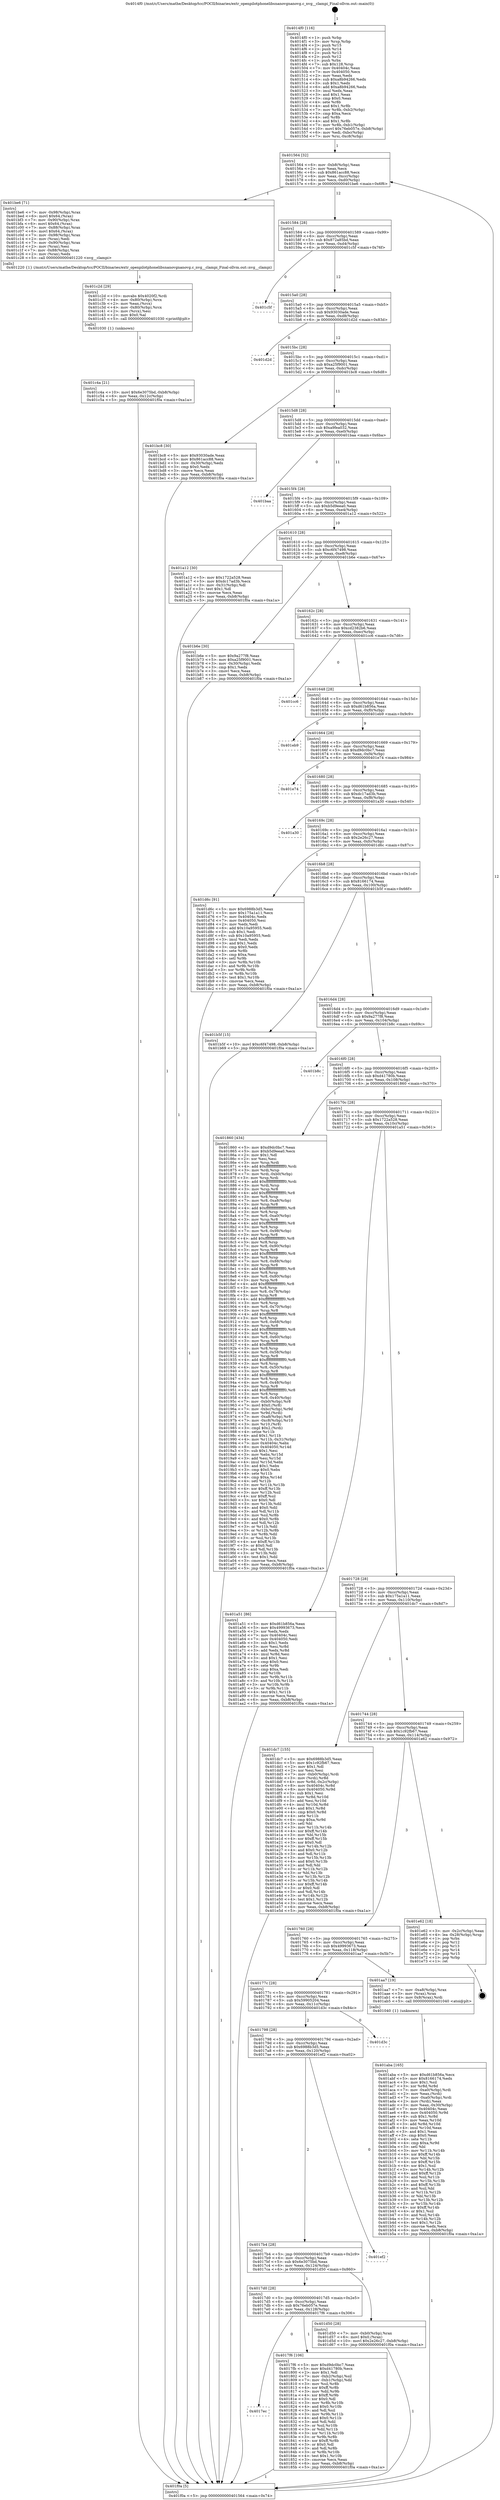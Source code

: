 digraph "0x4014f0" {
  label = "0x4014f0 (/mnt/c/Users/mathe/Desktop/tcc/POCII/binaries/extr_openpilotphonelibsnanovgnanovg.c_nvg__clampi_Final-ollvm.out::main(0))"
  labelloc = "t"
  node[shape=record]

  Entry [label="",width=0.3,height=0.3,shape=circle,fillcolor=black,style=filled]
  "0x401564" [label="{
     0x401564 [32]\l
     | [instrs]\l
     &nbsp;&nbsp;0x401564 \<+6\>: mov -0xb8(%rbp),%eax\l
     &nbsp;&nbsp;0x40156a \<+2\>: mov %eax,%ecx\l
     &nbsp;&nbsp;0x40156c \<+6\>: sub $0x861acc88,%ecx\l
     &nbsp;&nbsp;0x401572 \<+6\>: mov %eax,-0xcc(%rbp)\l
     &nbsp;&nbsp;0x401578 \<+6\>: mov %ecx,-0xd0(%rbp)\l
     &nbsp;&nbsp;0x40157e \<+6\>: je 0000000000401be6 \<main+0x6f6\>\l
  }"]
  "0x401be6" [label="{
     0x401be6 [71]\l
     | [instrs]\l
     &nbsp;&nbsp;0x401be6 \<+7\>: mov -0x98(%rbp),%rax\l
     &nbsp;&nbsp;0x401bed \<+6\>: movl $0x64,(%rax)\l
     &nbsp;&nbsp;0x401bf3 \<+7\>: mov -0x90(%rbp),%rax\l
     &nbsp;&nbsp;0x401bfa \<+6\>: movl $0x64,(%rax)\l
     &nbsp;&nbsp;0x401c00 \<+7\>: mov -0x88(%rbp),%rax\l
     &nbsp;&nbsp;0x401c07 \<+6\>: movl $0x64,(%rax)\l
     &nbsp;&nbsp;0x401c0d \<+7\>: mov -0x98(%rbp),%rax\l
     &nbsp;&nbsp;0x401c14 \<+2\>: mov (%rax),%edi\l
     &nbsp;&nbsp;0x401c16 \<+7\>: mov -0x90(%rbp),%rax\l
     &nbsp;&nbsp;0x401c1d \<+2\>: mov (%rax),%esi\l
     &nbsp;&nbsp;0x401c1f \<+7\>: mov -0x88(%rbp),%rax\l
     &nbsp;&nbsp;0x401c26 \<+2\>: mov (%rax),%edx\l
     &nbsp;&nbsp;0x401c28 \<+5\>: call 0000000000401220 \<nvg__clampi\>\l
     | [calls]\l
     &nbsp;&nbsp;0x401220 \{1\} (/mnt/c/Users/mathe/Desktop/tcc/POCII/binaries/extr_openpilotphonelibsnanovgnanovg.c_nvg__clampi_Final-ollvm.out::nvg__clampi)\l
  }"]
  "0x401584" [label="{
     0x401584 [28]\l
     | [instrs]\l
     &nbsp;&nbsp;0x401584 \<+5\>: jmp 0000000000401589 \<main+0x99\>\l
     &nbsp;&nbsp;0x401589 \<+6\>: mov -0xcc(%rbp),%eax\l
     &nbsp;&nbsp;0x40158f \<+5\>: sub $0x872a85bd,%eax\l
     &nbsp;&nbsp;0x401594 \<+6\>: mov %eax,-0xd4(%rbp)\l
     &nbsp;&nbsp;0x40159a \<+6\>: je 0000000000401c5f \<main+0x76f\>\l
  }"]
  Exit [label="",width=0.3,height=0.3,shape=circle,fillcolor=black,style=filled,peripheries=2]
  "0x401c5f" [label="{
     0x401c5f\l
  }", style=dashed]
  "0x4015a0" [label="{
     0x4015a0 [28]\l
     | [instrs]\l
     &nbsp;&nbsp;0x4015a0 \<+5\>: jmp 00000000004015a5 \<main+0xb5\>\l
     &nbsp;&nbsp;0x4015a5 \<+6\>: mov -0xcc(%rbp),%eax\l
     &nbsp;&nbsp;0x4015ab \<+5\>: sub $0x93030ade,%eax\l
     &nbsp;&nbsp;0x4015b0 \<+6\>: mov %eax,-0xd8(%rbp)\l
     &nbsp;&nbsp;0x4015b6 \<+6\>: je 0000000000401d2d \<main+0x83d\>\l
  }"]
  "0x401c4a" [label="{
     0x401c4a [21]\l
     | [instrs]\l
     &nbsp;&nbsp;0x401c4a \<+10\>: movl $0x6e3075bd,-0xb8(%rbp)\l
     &nbsp;&nbsp;0x401c54 \<+6\>: mov %eax,-0x12c(%rbp)\l
     &nbsp;&nbsp;0x401c5a \<+5\>: jmp 0000000000401f0a \<main+0xa1a\>\l
  }"]
  "0x401d2d" [label="{
     0x401d2d\l
  }", style=dashed]
  "0x4015bc" [label="{
     0x4015bc [28]\l
     | [instrs]\l
     &nbsp;&nbsp;0x4015bc \<+5\>: jmp 00000000004015c1 \<main+0xd1\>\l
     &nbsp;&nbsp;0x4015c1 \<+6\>: mov -0xcc(%rbp),%eax\l
     &nbsp;&nbsp;0x4015c7 \<+5\>: sub $0xa25f9001,%eax\l
     &nbsp;&nbsp;0x4015cc \<+6\>: mov %eax,-0xdc(%rbp)\l
     &nbsp;&nbsp;0x4015d2 \<+6\>: je 0000000000401bc8 \<main+0x6d8\>\l
  }"]
  "0x401c2d" [label="{
     0x401c2d [29]\l
     | [instrs]\l
     &nbsp;&nbsp;0x401c2d \<+10\>: movabs $0x4020f2,%rdi\l
     &nbsp;&nbsp;0x401c37 \<+4\>: mov -0x80(%rbp),%rcx\l
     &nbsp;&nbsp;0x401c3b \<+2\>: mov %eax,(%rcx)\l
     &nbsp;&nbsp;0x401c3d \<+4\>: mov -0x80(%rbp),%rcx\l
     &nbsp;&nbsp;0x401c41 \<+2\>: mov (%rcx),%esi\l
     &nbsp;&nbsp;0x401c43 \<+2\>: mov $0x0,%al\l
     &nbsp;&nbsp;0x401c45 \<+5\>: call 0000000000401030 \<printf@plt\>\l
     | [calls]\l
     &nbsp;&nbsp;0x401030 \{1\} (unknown)\l
  }"]
  "0x401bc8" [label="{
     0x401bc8 [30]\l
     | [instrs]\l
     &nbsp;&nbsp;0x401bc8 \<+5\>: mov $0x93030ade,%eax\l
     &nbsp;&nbsp;0x401bcd \<+5\>: mov $0x861acc88,%ecx\l
     &nbsp;&nbsp;0x401bd2 \<+3\>: mov -0x30(%rbp),%edx\l
     &nbsp;&nbsp;0x401bd5 \<+3\>: cmp $0x0,%edx\l
     &nbsp;&nbsp;0x401bd8 \<+3\>: cmove %ecx,%eax\l
     &nbsp;&nbsp;0x401bdb \<+6\>: mov %eax,-0xb8(%rbp)\l
     &nbsp;&nbsp;0x401be1 \<+5\>: jmp 0000000000401f0a \<main+0xa1a\>\l
  }"]
  "0x4015d8" [label="{
     0x4015d8 [28]\l
     | [instrs]\l
     &nbsp;&nbsp;0x4015d8 \<+5\>: jmp 00000000004015dd \<main+0xed\>\l
     &nbsp;&nbsp;0x4015dd \<+6\>: mov -0xcc(%rbp),%eax\l
     &nbsp;&nbsp;0x4015e3 \<+5\>: sub $0xa9fea032,%eax\l
     &nbsp;&nbsp;0x4015e8 \<+6\>: mov %eax,-0xe0(%rbp)\l
     &nbsp;&nbsp;0x4015ee \<+6\>: je 0000000000401baa \<main+0x6ba\>\l
  }"]
  "0x401aba" [label="{
     0x401aba [165]\l
     | [instrs]\l
     &nbsp;&nbsp;0x401aba \<+5\>: mov $0xd61b856a,%ecx\l
     &nbsp;&nbsp;0x401abf \<+5\>: mov $0x8166174,%edx\l
     &nbsp;&nbsp;0x401ac4 \<+3\>: mov $0x1,%sil\l
     &nbsp;&nbsp;0x401ac7 \<+3\>: xor %r8d,%r8d\l
     &nbsp;&nbsp;0x401aca \<+7\>: mov -0xa0(%rbp),%rdi\l
     &nbsp;&nbsp;0x401ad1 \<+2\>: mov %eax,(%rdi)\l
     &nbsp;&nbsp;0x401ad3 \<+7\>: mov -0xa0(%rbp),%rdi\l
     &nbsp;&nbsp;0x401ada \<+2\>: mov (%rdi),%eax\l
     &nbsp;&nbsp;0x401adc \<+3\>: mov %eax,-0x30(%rbp)\l
     &nbsp;&nbsp;0x401adf \<+7\>: mov 0x40404c,%eax\l
     &nbsp;&nbsp;0x401ae6 \<+8\>: mov 0x404050,%r9d\l
     &nbsp;&nbsp;0x401aee \<+4\>: sub $0x1,%r8d\l
     &nbsp;&nbsp;0x401af2 \<+3\>: mov %eax,%r10d\l
     &nbsp;&nbsp;0x401af5 \<+3\>: add %r8d,%r10d\l
     &nbsp;&nbsp;0x401af8 \<+4\>: imul %r10d,%eax\l
     &nbsp;&nbsp;0x401afc \<+3\>: and $0x1,%eax\l
     &nbsp;&nbsp;0x401aff \<+3\>: cmp $0x0,%eax\l
     &nbsp;&nbsp;0x401b02 \<+4\>: sete %r11b\l
     &nbsp;&nbsp;0x401b06 \<+4\>: cmp $0xa,%r9d\l
     &nbsp;&nbsp;0x401b0a \<+3\>: setl %bl\l
     &nbsp;&nbsp;0x401b0d \<+3\>: mov %r11b,%r14b\l
     &nbsp;&nbsp;0x401b10 \<+4\>: xor $0xff,%r14b\l
     &nbsp;&nbsp;0x401b14 \<+3\>: mov %bl,%r15b\l
     &nbsp;&nbsp;0x401b17 \<+4\>: xor $0xff,%r15b\l
     &nbsp;&nbsp;0x401b1b \<+4\>: xor $0x1,%sil\l
     &nbsp;&nbsp;0x401b1f \<+3\>: mov %r14b,%r12b\l
     &nbsp;&nbsp;0x401b22 \<+4\>: and $0xff,%r12b\l
     &nbsp;&nbsp;0x401b26 \<+3\>: and %sil,%r11b\l
     &nbsp;&nbsp;0x401b29 \<+3\>: mov %r15b,%r13b\l
     &nbsp;&nbsp;0x401b2c \<+4\>: and $0xff,%r13b\l
     &nbsp;&nbsp;0x401b30 \<+3\>: and %sil,%bl\l
     &nbsp;&nbsp;0x401b33 \<+3\>: or %r11b,%r12b\l
     &nbsp;&nbsp;0x401b36 \<+3\>: or %bl,%r13b\l
     &nbsp;&nbsp;0x401b39 \<+3\>: xor %r13b,%r12b\l
     &nbsp;&nbsp;0x401b3c \<+3\>: or %r15b,%r14b\l
     &nbsp;&nbsp;0x401b3f \<+4\>: xor $0xff,%r14b\l
     &nbsp;&nbsp;0x401b43 \<+4\>: or $0x1,%sil\l
     &nbsp;&nbsp;0x401b47 \<+3\>: and %sil,%r14b\l
     &nbsp;&nbsp;0x401b4a \<+3\>: or %r14b,%r12b\l
     &nbsp;&nbsp;0x401b4d \<+4\>: test $0x1,%r12b\l
     &nbsp;&nbsp;0x401b51 \<+3\>: cmovne %edx,%ecx\l
     &nbsp;&nbsp;0x401b54 \<+6\>: mov %ecx,-0xb8(%rbp)\l
     &nbsp;&nbsp;0x401b5a \<+5\>: jmp 0000000000401f0a \<main+0xa1a\>\l
  }"]
  "0x401baa" [label="{
     0x401baa\l
  }", style=dashed]
  "0x4015f4" [label="{
     0x4015f4 [28]\l
     | [instrs]\l
     &nbsp;&nbsp;0x4015f4 \<+5\>: jmp 00000000004015f9 \<main+0x109\>\l
     &nbsp;&nbsp;0x4015f9 \<+6\>: mov -0xcc(%rbp),%eax\l
     &nbsp;&nbsp;0x4015ff \<+5\>: sub $0xb5d9eea0,%eax\l
     &nbsp;&nbsp;0x401604 \<+6\>: mov %eax,-0xe4(%rbp)\l
     &nbsp;&nbsp;0x40160a \<+6\>: je 0000000000401a12 \<main+0x522\>\l
  }"]
  "0x4014f0" [label="{
     0x4014f0 [116]\l
     | [instrs]\l
     &nbsp;&nbsp;0x4014f0 \<+1\>: push %rbp\l
     &nbsp;&nbsp;0x4014f1 \<+3\>: mov %rsp,%rbp\l
     &nbsp;&nbsp;0x4014f4 \<+2\>: push %r15\l
     &nbsp;&nbsp;0x4014f6 \<+2\>: push %r14\l
     &nbsp;&nbsp;0x4014f8 \<+2\>: push %r13\l
     &nbsp;&nbsp;0x4014fa \<+2\>: push %r12\l
     &nbsp;&nbsp;0x4014fc \<+1\>: push %rbx\l
     &nbsp;&nbsp;0x4014fd \<+7\>: sub $0x128,%rsp\l
     &nbsp;&nbsp;0x401504 \<+7\>: mov 0x40404c,%eax\l
     &nbsp;&nbsp;0x40150b \<+7\>: mov 0x404050,%ecx\l
     &nbsp;&nbsp;0x401512 \<+2\>: mov %eax,%edx\l
     &nbsp;&nbsp;0x401514 \<+6\>: sub $0xa8b94266,%edx\l
     &nbsp;&nbsp;0x40151a \<+3\>: sub $0x1,%edx\l
     &nbsp;&nbsp;0x40151d \<+6\>: add $0xa8b94266,%edx\l
     &nbsp;&nbsp;0x401523 \<+3\>: imul %edx,%eax\l
     &nbsp;&nbsp;0x401526 \<+3\>: and $0x1,%eax\l
     &nbsp;&nbsp;0x401529 \<+3\>: cmp $0x0,%eax\l
     &nbsp;&nbsp;0x40152c \<+4\>: sete %r8b\l
     &nbsp;&nbsp;0x401530 \<+4\>: and $0x1,%r8b\l
     &nbsp;&nbsp;0x401534 \<+7\>: mov %r8b,-0xb2(%rbp)\l
     &nbsp;&nbsp;0x40153b \<+3\>: cmp $0xa,%ecx\l
     &nbsp;&nbsp;0x40153e \<+4\>: setl %r8b\l
     &nbsp;&nbsp;0x401542 \<+4\>: and $0x1,%r8b\l
     &nbsp;&nbsp;0x401546 \<+7\>: mov %r8b,-0xb1(%rbp)\l
     &nbsp;&nbsp;0x40154d \<+10\>: movl $0x76eb057e,-0xb8(%rbp)\l
     &nbsp;&nbsp;0x401557 \<+6\>: mov %edi,-0xbc(%rbp)\l
     &nbsp;&nbsp;0x40155d \<+7\>: mov %rsi,-0xc8(%rbp)\l
  }"]
  "0x401a12" [label="{
     0x401a12 [30]\l
     | [instrs]\l
     &nbsp;&nbsp;0x401a12 \<+5\>: mov $0x1722a528,%eax\l
     &nbsp;&nbsp;0x401a17 \<+5\>: mov $0xdc17ad3b,%ecx\l
     &nbsp;&nbsp;0x401a1c \<+3\>: mov -0x31(%rbp),%dl\l
     &nbsp;&nbsp;0x401a1f \<+3\>: test $0x1,%dl\l
     &nbsp;&nbsp;0x401a22 \<+3\>: cmovne %ecx,%eax\l
     &nbsp;&nbsp;0x401a25 \<+6\>: mov %eax,-0xb8(%rbp)\l
     &nbsp;&nbsp;0x401a2b \<+5\>: jmp 0000000000401f0a \<main+0xa1a\>\l
  }"]
  "0x401610" [label="{
     0x401610 [28]\l
     | [instrs]\l
     &nbsp;&nbsp;0x401610 \<+5\>: jmp 0000000000401615 \<main+0x125\>\l
     &nbsp;&nbsp;0x401615 \<+6\>: mov -0xcc(%rbp),%eax\l
     &nbsp;&nbsp;0x40161b \<+5\>: sub $0xc6f47498,%eax\l
     &nbsp;&nbsp;0x401620 \<+6\>: mov %eax,-0xe8(%rbp)\l
     &nbsp;&nbsp;0x401626 \<+6\>: je 0000000000401b6e \<main+0x67e\>\l
  }"]
  "0x401f0a" [label="{
     0x401f0a [5]\l
     | [instrs]\l
     &nbsp;&nbsp;0x401f0a \<+5\>: jmp 0000000000401564 \<main+0x74\>\l
  }"]
  "0x401b6e" [label="{
     0x401b6e [30]\l
     | [instrs]\l
     &nbsp;&nbsp;0x401b6e \<+5\>: mov $0x9a277f8,%eax\l
     &nbsp;&nbsp;0x401b73 \<+5\>: mov $0xa25f9001,%ecx\l
     &nbsp;&nbsp;0x401b78 \<+3\>: mov -0x30(%rbp),%edx\l
     &nbsp;&nbsp;0x401b7b \<+3\>: cmp $0x1,%edx\l
     &nbsp;&nbsp;0x401b7e \<+3\>: cmovl %ecx,%eax\l
     &nbsp;&nbsp;0x401b81 \<+6\>: mov %eax,-0xb8(%rbp)\l
     &nbsp;&nbsp;0x401b87 \<+5\>: jmp 0000000000401f0a \<main+0xa1a\>\l
  }"]
  "0x40162c" [label="{
     0x40162c [28]\l
     | [instrs]\l
     &nbsp;&nbsp;0x40162c \<+5\>: jmp 0000000000401631 \<main+0x141\>\l
     &nbsp;&nbsp;0x401631 \<+6\>: mov -0xcc(%rbp),%eax\l
     &nbsp;&nbsp;0x401637 \<+5\>: sub $0xcd2382b6,%eax\l
     &nbsp;&nbsp;0x40163c \<+6\>: mov %eax,-0xec(%rbp)\l
     &nbsp;&nbsp;0x401642 \<+6\>: je 0000000000401cc6 \<main+0x7d6\>\l
  }"]
  "0x4017ec" [label="{
     0x4017ec\l
  }", style=dashed]
  "0x401cc6" [label="{
     0x401cc6\l
  }", style=dashed]
  "0x401648" [label="{
     0x401648 [28]\l
     | [instrs]\l
     &nbsp;&nbsp;0x401648 \<+5\>: jmp 000000000040164d \<main+0x15d\>\l
     &nbsp;&nbsp;0x40164d \<+6\>: mov -0xcc(%rbp),%eax\l
     &nbsp;&nbsp;0x401653 \<+5\>: sub $0xd61b856a,%eax\l
     &nbsp;&nbsp;0x401658 \<+6\>: mov %eax,-0xf0(%rbp)\l
     &nbsp;&nbsp;0x40165e \<+6\>: je 0000000000401eb9 \<main+0x9c9\>\l
  }"]
  "0x4017f6" [label="{
     0x4017f6 [106]\l
     | [instrs]\l
     &nbsp;&nbsp;0x4017f6 \<+5\>: mov $0xd9dc0bc7,%eax\l
     &nbsp;&nbsp;0x4017fb \<+5\>: mov $0xd41780b,%ecx\l
     &nbsp;&nbsp;0x401800 \<+2\>: mov $0x1,%dl\l
     &nbsp;&nbsp;0x401802 \<+7\>: mov -0xb2(%rbp),%sil\l
     &nbsp;&nbsp;0x401809 \<+7\>: mov -0xb1(%rbp),%dil\l
     &nbsp;&nbsp;0x401810 \<+3\>: mov %sil,%r8b\l
     &nbsp;&nbsp;0x401813 \<+4\>: xor $0xff,%r8b\l
     &nbsp;&nbsp;0x401817 \<+3\>: mov %dil,%r9b\l
     &nbsp;&nbsp;0x40181a \<+4\>: xor $0xff,%r9b\l
     &nbsp;&nbsp;0x40181e \<+3\>: xor $0x0,%dl\l
     &nbsp;&nbsp;0x401821 \<+3\>: mov %r8b,%r10b\l
     &nbsp;&nbsp;0x401824 \<+4\>: and $0x0,%r10b\l
     &nbsp;&nbsp;0x401828 \<+3\>: and %dl,%sil\l
     &nbsp;&nbsp;0x40182b \<+3\>: mov %r9b,%r11b\l
     &nbsp;&nbsp;0x40182e \<+4\>: and $0x0,%r11b\l
     &nbsp;&nbsp;0x401832 \<+3\>: and %dl,%dil\l
     &nbsp;&nbsp;0x401835 \<+3\>: or %sil,%r10b\l
     &nbsp;&nbsp;0x401838 \<+3\>: or %dil,%r11b\l
     &nbsp;&nbsp;0x40183b \<+3\>: xor %r11b,%r10b\l
     &nbsp;&nbsp;0x40183e \<+3\>: or %r9b,%r8b\l
     &nbsp;&nbsp;0x401841 \<+4\>: xor $0xff,%r8b\l
     &nbsp;&nbsp;0x401845 \<+3\>: or $0x0,%dl\l
     &nbsp;&nbsp;0x401848 \<+3\>: and %dl,%r8b\l
     &nbsp;&nbsp;0x40184b \<+3\>: or %r8b,%r10b\l
     &nbsp;&nbsp;0x40184e \<+4\>: test $0x1,%r10b\l
     &nbsp;&nbsp;0x401852 \<+3\>: cmovne %ecx,%eax\l
     &nbsp;&nbsp;0x401855 \<+6\>: mov %eax,-0xb8(%rbp)\l
     &nbsp;&nbsp;0x40185b \<+5\>: jmp 0000000000401f0a \<main+0xa1a\>\l
  }"]
  "0x401eb9" [label="{
     0x401eb9\l
  }", style=dashed]
  "0x401664" [label="{
     0x401664 [28]\l
     | [instrs]\l
     &nbsp;&nbsp;0x401664 \<+5\>: jmp 0000000000401669 \<main+0x179\>\l
     &nbsp;&nbsp;0x401669 \<+6\>: mov -0xcc(%rbp),%eax\l
     &nbsp;&nbsp;0x40166f \<+5\>: sub $0xd9dc0bc7,%eax\l
     &nbsp;&nbsp;0x401674 \<+6\>: mov %eax,-0xf4(%rbp)\l
     &nbsp;&nbsp;0x40167a \<+6\>: je 0000000000401e74 \<main+0x984\>\l
  }"]
  "0x4017d0" [label="{
     0x4017d0 [28]\l
     | [instrs]\l
     &nbsp;&nbsp;0x4017d0 \<+5\>: jmp 00000000004017d5 \<main+0x2e5\>\l
     &nbsp;&nbsp;0x4017d5 \<+6\>: mov -0xcc(%rbp),%eax\l
     &nbsp;&nbsp;0x4017db \<+5\>: sub $0x76eb057e,%eax\l
     &nbsp;&nbsp;0x4017e0 \<+6\>: mov %eax,-0x128(%rbp)\l
     &nbsp;&nbsp;0x4017e6 \<+6\>: je 00000000004017f6 \<main+0x306\>\l
  }"]
  "0x401e74" [label="{
     0x401e74\l
  }", style=dashed]
  "0x401680" [label="{
     0x401680 [28]\l
     | [instrs]\l
     &nbsp;&nbsp;0x401680 \<+5\>: jmp 0000000000401685 \<main+0x195\>\l
     &nbsp;&nbsp;0x401685 \<+6\>: mov -0xcc(%rbp),%eax\l
     &nbsp;&nbsp;0x40168b \<+5\>: sub $0xdc17ad3b,%eax\l
     &nbsp;&nbsp;0x401690 \<+6\>: mov %eax,-0xf8(%rbp)\l
     &nbsp;&nbsp;0x401696 \<+6\>: je 0000000000401a30 \<main+0x540\>\l
  }"]
  "0x401d50" [label="{
     0x401d50 [28]\l
     | [instrs]\l
     &nbsp;&nbsp;0x401d50 \<+7\>: mov -0xb0(%rbp),%rax\l
     &nbsp;&nbsp;0x401d57 \<+6\>: movl $0x0,(%rax)\l
     &nbsp;&nbsp;0x401d5d \<+10\>: movl $0x2e26c27,-0xb8(%rbp)\l
     &nbsp;&nbsp;0x401d67 \<+5\>: jmp 0000000000401f0a \<main+0xa1a\>\l
  }"]
  "0x401a30" [label="{
     0x401a30\l
  }", style=dashed]
  "0x40169c" [label="{
     0x40169c [28]\l
     | [instrs]\l
     &nbsp;&nbsp;0x40169c \<+5\>: jmp 00000000004016a1 \<main+0x1b1\>\l
     &nbsp;&nbsp;0x4016a1 \<+6\>: mov -0xcc(%rbp),%eax\l
     &nbsp;&nbsp;0x4016a7 \<+5\>: sub $0x2e26c27,%eax\l
     &nbsp;&nbsp;0x4016ac \<+6\>: mov %eax,-0xfc(%rbp)\l
     &nbsp;&nbsp;0x4016b2 \<+6\>: je 0000000000401d6c \<main+0x87c\>\l
  }"]
  "0x4017b4" [label="{
     0x4017b4 [28]\l
     | [instrs]\l
     &nbsp;&nbsp;0x4017b4 \<+5\>: jmp 00000000004017b9 \<main+0x2c9\>\l
     &nbsp;&nbsp;0x4017b9 \<+6\>: mov -0xcc(%rbp),%eax\l
     &nbsp;&nbsp;0x4017bf \<+5\>: sub $0x6e3075bd,%eax\l
     &nbsp;&nbsp;0x4017c4 \<+6\>: mov %eax,-0x124(%rbp)\l
     &nbsp;&nbsp;0x4017ca \<+6\>: je 0000000000401d50 \<main+0x860\>\l
  }"]
  "0x401d6c" [label="{
     0x401d6c [91]\l
     | [instrs]\l
     &nbsp;&nbsp;0x401d6c \<+5\>: mov $0x6988b3d5,%eax\l
     &nbsp;&nbsp;0x401d71 \<+5\>: mov $0x175a1a11,%ecx\l
     &nbsp;&nbsp;0x401d76 \<+7\>: mov 0x40404c,%edx\l
     &nbsp;&nbsp;0x401d7d \<+7\>: mov 0x404050,%esi\l
     &nbsp;&nbsp;0x401d84 \<+2\>: mov %edx,%edi\l
     &nbsp;&nbsp;0x401d86 \<+6\>: add $0x10a95955,%edi\l
     &nbsp;&nbsp;0x401d8c \<+3\>: sub $0x1,%edi\l
     &nbsp;&nbsp;0x401d8f \<+6\>: sub $0x10a95955,%edi\l
     &nbsp;&nbsp;0x401d95 \<+3\>: imul %edi,%edx\l
     &nbsp;&nbsp;0x401d98 \<+3\>: and $0x1,%edx\l
     &nbsp;&nbsp;0x401d9b \<+3\>: cmp $0x0,%edx\l
     &nbsp;&nbsp;0x401d9e \<+4\>: sete %r8b\l
     &nbsp;&nbsp;0x401da2 \<+3\>: cmp $0xa,%esi\l
     &nbsp;&nbsp;0x401da5 \<+4\>: setl %r9b\l
     &nbsp;&nbsp;0x401da9 \<+3\>: mov %r8b,%r10b\l
     &nbsp;&nbsp;0x401dac \<+3\>: and %r9b,%r10b\l
     &nbsp;&nbsp;0x401daf \<+3\>: xor %r9b,%r8b\l
     &nbsp;&nbsp;0x401db2 \<+3\>: or %r8b,%r10b\l
     &nbsp;&nbsp;0x401db5 \<+4\>: test $0x1,%r10b\l
     &nbsp;&nbsp;0x401db9 \<+3\>: cmovne %ecx,%eax\l
     &nbsp;&nbsp;0x401dbc \<+6\>: mov %eax,-0xb8(%rbp)\l
     &nbsp;&nbsp;0x401dc2 \<+5\>: jmp 0000000000401f0a \<main+0xa1a\>\l
  }"]
  "0x4016b8" [label="{
     0x4016b8 [28]\l
     | [instrs]\l
     &nbsp;&nbsp;0x4016b8 \<+5\>: jmp 00000000004016bd \<main+0x1cd\>\l
     &nbsp;&nbsp;0x4016bd \<+6\>: mov -0xcc(%rbp),%eax\l
     &nbsp;&nbsp;0x4016c3 \<+5\>: sub $0x8166174,%eax\l
     &nbsp;&nbsp;0x4016c8 \<+6\>: mov %eax,-0x100(%rbp)\l
     &nbsp;&nbsp;0x4016ce \<+6\>: je 0000000000401b5f \<main+0x66f\>\l
  }"]
  "0x401ef2" [label="{
     0x401ef2\l
  }", style=dashed]
  "0x401b5f" [label="{
     0x401b5f [15]\l
     | [instrs]\l
     &nbsp;&nbsp;0x401b5f \<+10\>: movl $0xc6f47498,-0xb8(%rbp)\l
     &nbsp;&nbsp;0x401b69 \<+5\>: jmp 0000000000401f0a \<main+0xa1a\>\l
  }"]
  "0x4016d4" [label="{
     0x4016d4 [28]\l
     | [instrs]\l
     &nbsp;&nbsp;0x4016d4 \<+5\>: jmp 00000000004016d9 \<main+0x1e9\>\l
     &nbsp;&nbsp;0x4016d9 \<+6\>: mov -0xcc(%rbp),%eax\l
     &nbsp;&nbsp;0x4016df \<+5\>: sub $0x9a277f8,%eax\l
     &nbsp;&nbsp;0x4016e4 \<+6\>: mov %eax,-0x104(%rbp)\l
     &nbsp;&nbsp;0x4016ea \<+6\>: je 0000000000401b8c \<main+0x69c\>\l
  }"]
  "0x401798" [label="{
     0x401798 [28]\l
     | [instrs]\l
     &nbsp;&nbsp;0x401798 \<+5\>: jmp 000000000040179d \<main+0x2ad\>\l
     &nbsp;&nbsp;0x40179d \<+6\>: mov -0xcc(%rbp),%eax\l
     &nbsp;&nbsp;0x4017a3 \<+5\>: sub $0x6988b3d5,%eax\l
     &nbsp;&nbsp;0x4017a8 \<+6\>: mov %eax,-0x120(%rbp)\l
     &nbsp;&nbsp;0x4017ae \<+6\>: je 0000000000401ef2 \<main+0xa02\>\l
  }"]
  "0x401b8c" [label="{
     0x401b8c\l
  }", style=dashed]
  "0x4016f0" [label="{
     0x4016f0 [28]\l
     | [instrs]\l
     &nbsp;&nbsp;0x4016f0 \<+5\>: jmp 00000000004016f5 \<main+0x205\>\l
     &nbsp;&nbsp;0x4016f5 \<+6\>: mov -0xcc(%rbp),%eax\l
     &nbsp;&nbsp;0x4016fb \<+5\>: sub $0xd41780b,%eax\l
     &nbsp;&nbsp;0x401700 \<+6\>: mov %eax,-0x108(%rbp)\l
     &nbsp;&nbsp;0x401706 \<+6\>: je 0000000000401860 \<main+0x370\>\l
  }"]
  "0x401d3c" [label="{
     0x401d3c\l
  }", style=dashed]
  "0x401860" [label="{
     0x401860 [434]\l
     | [instrs]\l
     &nbsp;&nbsp;0x401860 \<+5\>: mov $0xd9dc0bc7,%eax\l
     &nbsp;&nbsp;0x401865 \<+5\>: mov $0xb5d9eea0,%ecx\l
     &nbsp;&nbsp;0x40186a \<+2\>: mov $0x1,%dl\l
     &nbsp;&nbsp;0x40186c \<+2\>: xor %esi,%esi\l
     &nbsp;&nbsp;0x40186e \<+3\>: mov %rsp,%rdi\l
     &nbsp;&nbsp;0x401871 \<+4\>: add $0xfffffffffffffff0,%rdi\l
     &nbsp;&nbsp;0x401875 \<+3\>: mov %rdi,%rsp\l
     &nbsp;&nbsp;0x401878 \<+7\>: mov %rdi,-0xb0(%rbp)\l
     &nbsp;&nbsp;0x40187f \<+3\>: mov %rsp,%rdi\l
     &nbsp;&nbsp;0x401882 \<+4\>: add $0xfffffffffffffff0,%rdi\l
     &nbsp;&nbsp;0x401886 \<+3\>: mov %rdi,%rsp\l
     &nbsp;&nbsp;0x401889 \<+3\>: mov %rsp,%r8\l
     &nbsp;&nbsp;0x40188c \<+4\>: add $0xfffffffffffffff0,%r8\l
     &nbsp;&nbsp;0x401890 \<+3\>: mov %r8,%rsp\l
     &nbsp;&nbsp;0x401893 \<+7\>: mov %r8,-0xa8(%rbp)\l
     &nbsp;&nbsp;0x40189a \<+3\>: mov %rsp,%r8\l
     &nbsp;&nbsp;0x40189d \<+4\>: add $0xfffffffffffffff0,%r8\l
     &nbsp;&nbsp;0x4018a1 \<+3\>: mov %r8,%rsp\l
     &nbsp;&nbsp;0x4018a4 \<+7\>: mov %r8,-0xa0(%rbp)\l
     &nbsp;&nbsp;0x4018ab \<+3\>: mov %rsp,%r8\l
     &nbsp;&nbsp;0x4018ae \<+4\>: add $0xfffffffffffffff0,%r8\l
     &nbsp;&nbsp;0x4018b2 \<+3\>: mov %r8,%rsp\l
     &nbsp;&nbsp;0x4018b5 \<+7\>: mov %r8,-0x98(%rbp)\l
     &nbsp;&nbsp;0x4018bc \<+3\>: mov %rsp,%r8\l
     &nbsp;&nbsp;0x4018bf \<+4\>: add $0xfffffffffffffff0,%r8\l
     &nbsp;&nbsp;0x4018c3 \<+3\>: mov %r8,%rsp\l
     &nbsp;&nbsp;0x4018c6 \<+7\>: mov %r8,-0x90(%rbp)\l
     &nbsp;&nbsp;0x4018cd \<+3\>: mov %rsp,%r8\l
     &nbsp;&nbsp;0x4018d0 \<+4\>: add $0xfffffffffffffff0,%r8\l
     &nbsp;&nbsp;0x4018d4 \<+3\>: mov %r8,%rsp\l
     &nbsp;&nbsp;0x4018d7 \<+7\>: mov %r8,-0x88(%rbp)\l
     &nbsp;&nbsp;0x4018de \<+3\>: mov %rsp,%r8\l
     &nbsp;&nbsp;0x4018e1 \<+4\>: add $0xfffffffffffffff0,%r8\l
     &nbsp;&nbsp;0x4018e5 \<+3\>: mov %r8,%rsp\l
     &nbsp;&nbsp;0x4018e8 \<+4\>: mov %r8,-0x80(%rbp)\l
     &nbsp;&nbsp;0x4018ec \<+3\>: mov %rsp,%r8\l
     &nbsp;&nbsp;0x4018ef \<+4\>: add $0xfffffffffffffff0,%r8\l
     &nbsp;&nbsp;0x4018f3 \<+3\>: mov %r8,%rsp\l
     &nbsp;&nbsp;0x4018f6 \<+4\>: mov %r8,-0x78(%rbp)\l
     &nbsp;&nbsp;0x4018fa \<+3\>: mov %rsp,%r8\l
     &nbsp;&nbsp;0x4018fd \<+4\>: add $0xfffffffffffffff0,%r8\l
     &nbsp;&nbsp;0x401901 \<+3\>: mov %r8,%rsp\l
     &nbsp;&nbsp;0x401904 \<+4\>: mov %r8,-0x70(%rbp)\l
     &nbsp;&nbsp;0x401908 \<+3\>: mov %rsp,%r8\l
     &nbsp;&nbsp;0x40190b \<+4\>: add $0xfffffffffffffff0,%r8\l
     &nbsp;&nbsp;0x40190f \<+3\>: mov %r8,%rsp\l
     &nbsp;&nbsp;0x401912 \<+4\>: mov %r8,-0x68(%rbp)\l
     &nbsp;&nbsp;0x401916 \<+3\>: mov %rsp,%r8\l
     &nbsp;&nbsp;0x401919 \<+4\>: add $0xfffffffffffffff0,%r8\l
     &nbsp;&nbsp;0x40191d \<+3\>: mov %r8,%rsp\l
     &nbsp;&nbsp;0x401920 \<+4\>: mov %r8,-0x60(%rbp)\l
     &nbsp;&nbsp;0x401924 \<+3\>: mov %rsp,%r8\l
     &nbsp;&nbsp;0x401927 \<+4\>: add $0xfffffffffffffff0,%r8\l
     &nbsp;&nbsp;0x40192b \<+3\>: mov %r8,%rsp\l
     &nbsp;&nbsp;0x40192e \<+4\>: mov %r8,-0x58(%rbp)\l
     &nbsp;&nbsp;0x401932 \<+3\>: mov %rsp,%r8\l
     &nbsp;&nbsp;0x401935 \<+4\>: add $0xfffffffffffffff0,%r8\l
     &nbsp;&nbsp;0x401939 \<+3\>: mov %r8,%rsp\l
     &nbsp;&nbsp;0x40193c \<+4\>: mov %r8,-0x50(%rbp)\l
     &nbsp;&nbsp;0x401940 \<+3\>: mov %rsp,%r8\l
     &nbsp;&nbsp;0x401943 \<+4\>: add $0xfffffffffffffff0,%r8\l
     &nbsp;&nbsp;0x401947 \<+3\>: mov %r8,%rsp\l
     &nbsp;&nbsp;0x40194a \<+4\>: mov %r8,-0x48(%rbp)\l
     &nbsp;&nbsp;0x40194e \<+3\>: mov %rsp,%r8\l
     &nbsp;&nbsp;0x401951 \<+4\>: add $0xfffffffffffffff0,%r8\l
     &nbsp;&nbsp;0x401955 \<+3\>: mov %r8,%rsp\l
     &nbsp;&nbsp;0x401958 \<+4\>: mov %r8,-0x40(%rbp)\l
     &nbsp;&nbsp;0x40195c \<+7\>: mov -0xb0(%rbp),%r8\l
     &nbsp;&nbsp;0x401963 \<+7\>: movl $0x0,(%r8)\l
     &nbsp;&nbsp;0x40196a \<+7\>: mov -0xbc(%rbp),%r9d\l
     &nbsp;&nbsp;0x401971 \<+3\>: mov %r9d,(%rdi)\l
     &nbsp;&nbsp;0x401974 \<+7\>: mov -0xa8(%rbp),%r8\l
     &nbsp;&nbsp;0x40197b \<+7\>: mov -0xc8(%rbp),%r10\l
     &nbsp;&nbsp;0x401982 \<+3\>: mov %r10,(%r8)\l
     &nbsp;&nbsp;0x401985 \<+3\>: cmpl $0x2,(%rdi)\l
     &nbsp;&nbsp;0x401988 \<+4\>: setne %r11b\l
     &nbsp;&nbsp;0x40198c \<+4\>: and $0x1,%r11b\l
     &nbsp;&nbsp;0x401990 \<+4\>: mov %r11b,-0x31(%rbp)\l
     &nbsp;&nbsp;0x401994 \<+7\>: mov 0x40404c,%ebx\l
     &nbsp;&nbsp;0x40199b \<+8\>: mov 0x404050,%r14d\l
     &nbsp;&nbsp;0x4019a3 \<+3\>: sub $0x1,%esi\l
     &nbsp;&nbsp;0x4019a6 \<+3\>: mov %ebx,%r15d\l
     &nbsp;&nbsp;0x4019a9 \<+3\>: add %esi,%r15d\l
     &nbsp;&nbsp;0x4019ac \<+4\>: imul %r15d,%ebx\l
     &nbsp;&nbsp;0x4019b0 \<+3\>: and $0x1,%ebx\l
     &nbsp;&nbsp;0x4019b3 \<+3\>: cmp $0x0,%ebx\l
     &nbsp;&nbsp;0x4019b6 \<+4\>: sete %r11b\l
     &nbsp;&nbsp;0x4019ba \<+4\>: cmp $0xa,%r14d\l
     &nbsp;&nbsp;0x4019be \<+4\>: setl %r12b\l
     &nbsp;&nbsp;0x4019c2 \<+3\>: mov %r11b,%r13b\l
     &nbsp;&nbsp;0x4019c5 \<+4\>: xor $0xff,%r13b\l
     &nbsp;&nbsp;0x4019c9 \<+3\>: mov %r12b,%sil\l
     &nbsp;&nbsp;0x4019cc \<+4\>: xor $0xff,%sil\l
     &nbsp;&nbsp;0x4019d0 \<+3\>: xor $0x0,%dl\l
     &nbsp;&nbsp;0x4019d3 \<+3\>: mov %r13b,%dil\l
     &nbsp;&nbsp;0x4019d6 \<+4\>: and $0x0,%dil\l
     &nbsp;&nbsp;0x4019da \<+3\>: and %dl,%r11b\l
     &nbsp;&nbsp;0x4019dd \<+3\>: mov %sil,%r8b\l
     &nbsp;&nbsp;0x4019e0 \<+4\>: and $0x0,%r8b\l
     &nbsp;&nbsp;0x4019e4 \<+3\>: and %dl,%r12b\l
     &nbsp;&nbsp;0x4019e7 \<+3\>: or %r11b,%dil\l
     &nbsp;&nbsp;0x4019ea \<+3\>: or %r12b,%r8b\l
     &nbsp;&nbsp;0x4019ed \<+3\>: xor %r8b,%dil\l
     &nbsp;&nbsp;0x4019f0 \<+3\>: or %sil,%r13b\l
     &nbsp;&nbsp;0x4019f3 \<+4\>: xor $0xff,%r13b\l
     &nbsp;&nbsp;0x4019f7 \<+3\>: or $0x0,%dl\l
     &nbsp;&nbsp;0x4019fa \<+3\>: and %dl,%r13b\l
     &nbsp;&nbsp;0x4019fd \<+3\>: or %r13b,%dil\l
     &nbsp;&nbsp;0x401a00 \<+4\>: test $0x1,%dil\l
     &nbsp;&nbsp;0x401a04 \<+3\>: cmovne %ecx,%eax\l
     &nbsp;&nbsp;0x401a07 \<+6\>: mov %eax,-0xb8(%rbp)\l
     &nbsp;&nbsp;0x401a0d \<+5\>: jmp 0000000000401f0a \<main+0xa1a\>\l
  }"]
  "0x40170c" [label="{
     0x40170c [28]\l
     | [instrs]\l
     &nbsp;&nbsp;0x40170c \<+5\>: jmp 0000000000401711 \<main+0x221\>\l
     &nbsp;&nbsp;0x401711 \<+6\>: mov -0xcc(%rbp),%eax\l
     &nbsp;&nbsp;0x401717 \<+5\>: sub $0x1722a528,%eax\l
     &nbsp;&nbsp;0x40171c \<+6\>: mov %eax,-0x10c(%rbp)\l
     &nbsp;&nbsp;0x401722 \<+6\>: je 0000000000401a51 \<main+0x561\>\l
  }"]
  "0x40177c" [label="{
     0x40177c [28]\l
     | [instrs]\l
     &nbsp;&nbsp;0x40177c \<+5\>: jmp 0000000000401781 \<main+0x291\>\l
     &nbsp;&nbsp;0x401781 \<+6\>: mov -0xcc(%rbp),%eax\l
     &nbsp;&nbsp;0x401787 \<+5\>: sub $0x59905204,%eax\l
     &nbsp;&nbsp;0x40178c \<+6\>: mov %eax,-0x11c(%rbp)\l
     &nbsp;&nbsp;0x401792 \<+6\>: je 0000000000401d3c \<main+0x84c\>\l
  }"]
  "0x401a51" [label="{
     0x401a51 [86]\l
     | [instrs]\l
     &nbsp;&nbsp;0x401a51 \<+5\>: mov $0xd61b856a,%eax\l
     &nbsp;&nbsp;0x401a56 \<+5\>: mov $0x49993673,%ecx\l
     &nbsp;&nbsp;0x401a5b \<+2\>: xor %edx,%edx\l
     &nbsp;&nbsp;0x401a5d \<+7\>: mov 0x40404c,%esi\l
     &nbsp;&nbsp;0x401a64 \<+7\>: mov 0x404050,%edi\l
     &nbsp;&nbsp;0x401a6b \<+3\>: sub $0x1,%edx\l
     &nbsp;&nbsp;0x401a6e \<+3\>: mov %esi,%r8d\l
     &nbsp;&nbsp;0x401a71 \<+3\>: add %edx,%r8d\l
     &nbsp;&nbsp;0x401a74 \<+4\>: imul %r8d,%esi\l
     &nbsp;&nbsp;0x401a78 \<+3\>: and $0x1,%esi\l
     &nbsp;&nbsp;0x401a7b \<+3\>: cmp $0x0,%esi\l
     &nbsp;&nbsp;0x401a7e \<+4\>: sete %r9b\l
     &nbsp;&nbsp;0x401a82 \<+3\>: cmp $0xa,%edi\l
     &nbsp;&nbsp;0x401a85 \<+4\>: setl %r10b\l
     &nbsp;&nbsp;0x401a89 \<+3\>: mov %r9b,%r11b\l
     &nbsp;&nbsp;0x401a8c \<+3\>: and %r10b,%r11b\l
     &nbsp;&nbsp;0x401a8f \<+3\>: xor %r10b,%r9b\l
     &nbsp;&nbsp;0x401a92 \<+3\>: or %r9b,%r11b\l
     &nbsp;&nbsp;0x401a95 \<+4\>: test $0x1,%r11b\l
     &nbsp;&nbsp;0x401a99 \<+3\>: cmovne %ecx,%eax\l
     &nbsp;&nbsp;0x401a9c \<+6\>: mov %eax,-0xb8(%rbp)\l
     &nbsp;&nbsp;0x401aa2 \<+5\>: jmp 0000000000401f0a \<main+0xa1a\>\l
  }"]
  "0x401728" [label="{
     0x401728 [28]\l
     | [instrs]\l
     &nbsp;&nbsp;0x401728 \<+5\>: jmp 000000000040172d \<main+0x23d\>\l
     &nbsp;&nbsp;0x40172d \<+6\>: mov -0xcc(%rbp),%eax\l
     &nbsp;&nbsp;0x401733 \<+5\>: sub $0x175a1a11,%eax\l
     &nbsp;&nbsp;0x401738 \<+6\>: mov %eax,-0x110(%rbp)\l
     &nbsp;&nbsp;0x40173e \<+6\>: je 0000000000401dc7 \<main+0x8d7\>\l
  }"]
  "0x401aa7" [label="{
     0x401aa7 [19]\l
     | [instrs]\l
     &nbsp;&nbsp;0x401aa7 \<+7\>: mov -0xa8(%rbp),%rax\l
     &nbsp;&nbsp;0x401aae \<+3\>: mov (%rax),%rax\l
     &nbsp;&nbsp;0x401ab1 \<+4\>: mov 0x8(%rax),%rdi\l
     &nbsp;&nbsp;0x401ab5 \<+5\>: call 0000000000401040 \<atoi@plt\>\l
     | [calls]\l
     &nbsp;&nbsp;0x401040 \{1\} (unknown)\l
  }"]
  "0x401dc7" [label="{
     0x401dc7 [155]\l
     | [instrs]\l
     &nbsp;&nbsp;0x401dc7 \<+5\>: mov $0x6988b3d5,%eax\l
     &nbsp;&nbsp;0x401dcc \<+5\>: mov $0x1c92fb67,%ecx\l
     &nbsp;&nbsp;0x401dd1 \<+2\>: mov $0x1,%dl\l
     &nbsp;&nbsp;0x401dd3 \<+2\>: xor %esi,%esi\l
     &nbsp;&nbsp;0x401dd5 \<+7\>: mov -0xb0(%rbp),%rdi\l
     &nbsp;&nbsp;0x401ddc \<+3\>: mov (%rdi),%r8d\l
     &nbsp;&nbsp;0x401ddf \<+4\>: mov %r8d,-0x2c(%rbp)\l
     &nbsp;&nbsp;0x401de3 \<+8\>: mov 0x40404c,%r8d\l
     &nbsp;&nbsp;0x401deb \<+8\>: mov 0x404050,%r9d\l
     &nbsp;&nbsp;0x401df3 \<+3\>: sub $0x1,%esi\l
     &nbsp;&nbsp;0x401df6 \<+3\>: mov %r8d,%r10d\l
     &nbsp;&nbsp;0x401df9 \<+3\>: add %esi,%r10d\l
     &nbsp;&nbsp;0x401dfc \<+4\>: imul %r10d,%r8d\l
     &nbsp;&nbsp;0x401e00 \<+4\>: and $0x1,%r8d\l
     &nbsp;&nbsp;0x401e04 \<+4\>: cmp $0x0,%r8d\l
     &nbsp;&nbsp;0x401e08 \<+4\>: sete %r11b\l
     &nbsp;&nbsp;0x401e0c \<+4\>: cmp $0xa,%r9d\l
     &nbsp;&nbsp;0x401e10 \<+3\>: setl %bl\l
     &nbsp;&nbsp;0x401e13 \<+3\>: mov %r11b,%r14b\l
     &nbsp;&nbsp;0x401e16 \<+4\>: xor $0xff,%r14b\l
     &nbsp;&nbsp;0x401e1a \<+3\>: mov %bl,%r15b\l
     &nbsp;&nbsp;0x401e1d \<+4\>: xor $0xff,%r15b\l
     &nbsp;&nbsp;0x401e21 \<+3\>: xor $0x0,%dl\l
     &nbsp;&nbsp;0x401e24 \<+3\>: mov %r14b,%r12b\l
     &nbsp;&nbsp;0x401e27 \<+4\>: and $0x0,%r12b\l
     &nbsp;&nbsp;0x401e2b \<+3\>: and %dl,%r11b\l
     &nbsp;&nbsp;0x401e2e \<+3\>: mov %r15b,%r13b\l
     &nbsp;&nbsp;0x401e31 \<+4\>: and $0x0,%r13b\l
     &nbsp;&nbsp;0x401e35 \<+2\>: and %dl,%bl\l
     &nbsp;&nbsp;0x401e37 \<+3\>: or %r11b,%r12b\l
     &nbsp;&nbsp;0x401e3a \<+3\>: or %bl,%r13b\l
     &nbsp;&nbsp;0x401e3d \<+3\>: xor %r13b,%r12b\l
     &nbsp;&nbsp;0x401e40 \<+3\>: or %r15b,%r14b\l
     &nbsp;&nbsp;0x401e43 \<+4\>: xor $0xff,%r14b\l
     &nbsp;&nbsp;0x401e47 \<+3\>: or $0x0,%dl\l
     &nbsp;&nbsp;0x401e4a \<+3\>: and %dl,%r14b\l
     &nbsp;&nbsp;0x401e4d \<+3\>: or %r14b,%r12b\l
     &nbsp;&nbsp;0x401e50 \<+4\>: test $0x1,%r12b\l
     &nbsp;&nbsp;0x401e54 \<+3\>: cmovne %ecx,%eax\l
     &nbsp;&nbsp;0x401e57 \<+6\>: mov %eax,-0xb8(%rbp)\l
     &nbsp;&nbsp;0x401e5d \<+5\>: jmp 0000000000401f0a \<main+0xa1a\>\l
  }"]
  "0x401744" [label="{
     0x401744 [28]\l
     | [instrs]\l
     &nbsp;&nbsp;0x401744 \<+5\>: jmp 0000000000401749 \<main+0x259\>\l
     &nbsp;&nbsp;0x401749 \<+6\>: mov -0xcc(%rbp),%eax\l
     &nbsp;&nbsp;0x40174f \<+5\>: sub $0x1c92fb67,%eax\l
     &nbsp;&nbsp;0x401754 \<+6\>: mov %eax,-0x114(%rbp)\l
     &nbsp;&nbsp;0x40175a \<+6\>: je 0000000000401e62 \<main+0x972\>\l
  }"]
  "0x401760" [label="{
     0x401760 [28]\l
     | [instrs]\l
     &nbsp;&nbsp;0x401760 \<+5\>: jmp 0000000000401765 \<main+0x275\>\l
     &nbsp;&nbsp;0x401765 \<+6\>: mov -0xcc(%rbp),%eax\l
     &nbsp;&nbsp;0x40176b \<+5\>: sub $0x49993673,%eax\l
     &nbsp;&nbsp;0x401770 \<+6\>: mov %eax,-0x118(%rbp)\l
     &nbsp;&nbsp;0x401776 \<+6\>: je 0000000000401aa7 \<main+0x5b7\>\l
  }"]
  "0x401e62" [label="{
     0x401e62 [18]\l
     | [instrs]\l
     &nbsp;&nbsp;0x401e62 \<+3\>: mov -0x2c(%rbp),%eax\l
     &nbsp;&nbsp;0x401e65 \<+4\>: lea -0x28(%rbp),%rsp\l
     &nbsp;&nbsp;0x401e69 \<+1\>: pop %rbx\l
     &nbsp;&nbsp;0x401e6a \<+2\>: pop %r12\l
     &nbsp;&nbsp;0x401e6c \<+2\>: pop %r13\l
     &nbsp;&nbsp;0x401e6e \<+2\>: pop %r14\l
     &nbsp;&nbsp;0x401e70 \<+2\>: pop %r15\l
     &nbsp;&nbsp;0x401e72 \<+1\>: pop %rbp\l
     &nbsp;&nbsp;0x401e73 \<+1\>: ret\l
  }"]
  Entry -> "0x4014f0" [label=" 1"]
  "0x401564" -> "0x401be6" [label=" 1"]
  "0x401564" -> "0x401584" [label=" 12"]
  "0x401e62" -> Exit [label=" 1"]
  "0x401584" -> "0x401c5f" [label=" 0"]
  "0x401584" -> "0x4015a0" [label=" 12"]
  "0x401dc7" -> "0x401f0a" [label=" 1"]
  "0x4015a0" -> "0x401d2d" [label=" 0"]
  "0x4015a0" -> "0x4015bc" [label=" 12"]
  "0x401d6c" -> "0x401f0a" [label=" 1"]
  "0x4015bc" -> "0x401bc8" [label=" 1"]
  "0x4015bc" -> "0x4015d8" [label=" 11"]
  "0x401d50" -> "0x401f0a" [label=" 1"]
  "0x4015d8" -> "0x401baa" [label=" 0"]
  "0x4015d8" -> "0x4015f4" [label=" 11"]
  "0x401c4a" -> "0x401f0a" [label=" 1"]
  "0x4015f4" -> "0x401a12" [label=" 1"]
  "0x4015f4" -> "0x401610" [label=" 10"]
  "0x401be6" -> "0x401c2d" [label=" 1"]
  "0x401610" -> "0x401b6e" [label=" 1"]
  "0x401610" -> "0x40162c" [label=" 9"]
  "0x401bc8" -> "0x401f0a" [label=" 1"]
  "0x40162c" -> "0x401cc6" [label=" 0"]
  "0x40162c" -> "0x401648" [label=" 9"]
  "0x401b6e" -> "0x401f0a" [label=" 1"]
  "0x401648" -> "0x401eb9" [label=" 0"]
  "0x401648" -> "0x401664" [label=" 9"]
  "0x401b5f" -> "0x401f0a" [label=" 1"]
  "0x401664" -> "0x401e74" [label=" 0"]
  "0x401664" -> "0x401680" [label=" 9"]
  "0x401aa7" -> "0x401aba" [label=" 1"]
  "0x401680" -> "0x401a30" [label=" 0"]
  "0x401680" -> "0x40169c" [label=" 9"]
  "0x401a51" -> "0x401f0a" [label=" 1"]
  "0x40169c" -> "0x401d6c" [label=" 1"]
  "0x40169c" -> "0x4016b8" [label=" 8"]
  "0x401860" -> "0x401f0a" [label=" 1"]
  "0x4016b8" -> "0x401b5f" [label=" 1"]
  "0x4016b8" -> "0x4016d4" [label=" 7"]
  "0x401c2d" -> "0x401c4a" [label=" 1"]
  "0x4016d4" -> "0x401b8c" [label=" 0"]
  "0x4016d4" -> "0x4016f0" [label=" 7"]
  "0x4014f0" -> "0x401564" [label=" 1"]
  "0x4016f0" -> "0x401860" [label=" 1"]
  "0x4016f0" -> "0x40170c" [label=" 6"]
  "0x4017f6" -> "0x401f0a" [label=" 1"]
  "0x40170c" -> "0x401a51" [label=" 1"]
  "0x40170c" -> "0x401728" [label=" 5"]
  "0x4017d0" -> "0x4017f6" [label=" 1"]
  "0x401728" -> "0x401dc7" [label=" 1"]
  "0x401728" -> "0x401744" [label=" 4"]
  "0x401aba" -> "0x401f0a" [label=" 1"]
  "0x401744" -> "0x401e62" [label=" 1"]
  "0x401744" -> "0x401760" [label=" 3"]
  "0x4017b4" -> "0x4017d0" [label=" 1"]
  "0x401760" -> "0x401aa7" [label=" 1"]
  "0x401760" -> "0x40177c" [label=" 2"]
  "0x4017d0" -> "0x4017ec" [label=" 0"]
  "0x40177c" -> "0x401d3c" [label=" 0"]
  "0x40177c" -> "0x401798" [label=" 2"]
  "0x401f0a" -> "0x401564" [label=" 12"]
  "0x401798" -> "0x401ef2" [label=" 0"]
  "0x401798" -> "0x4017b4" [label=" 2"]
  "0x401a12" -> "0x401f0a" [label=" 1"]
  "0x4017b4" -> "0x401d50" [label=" 1"]
}
